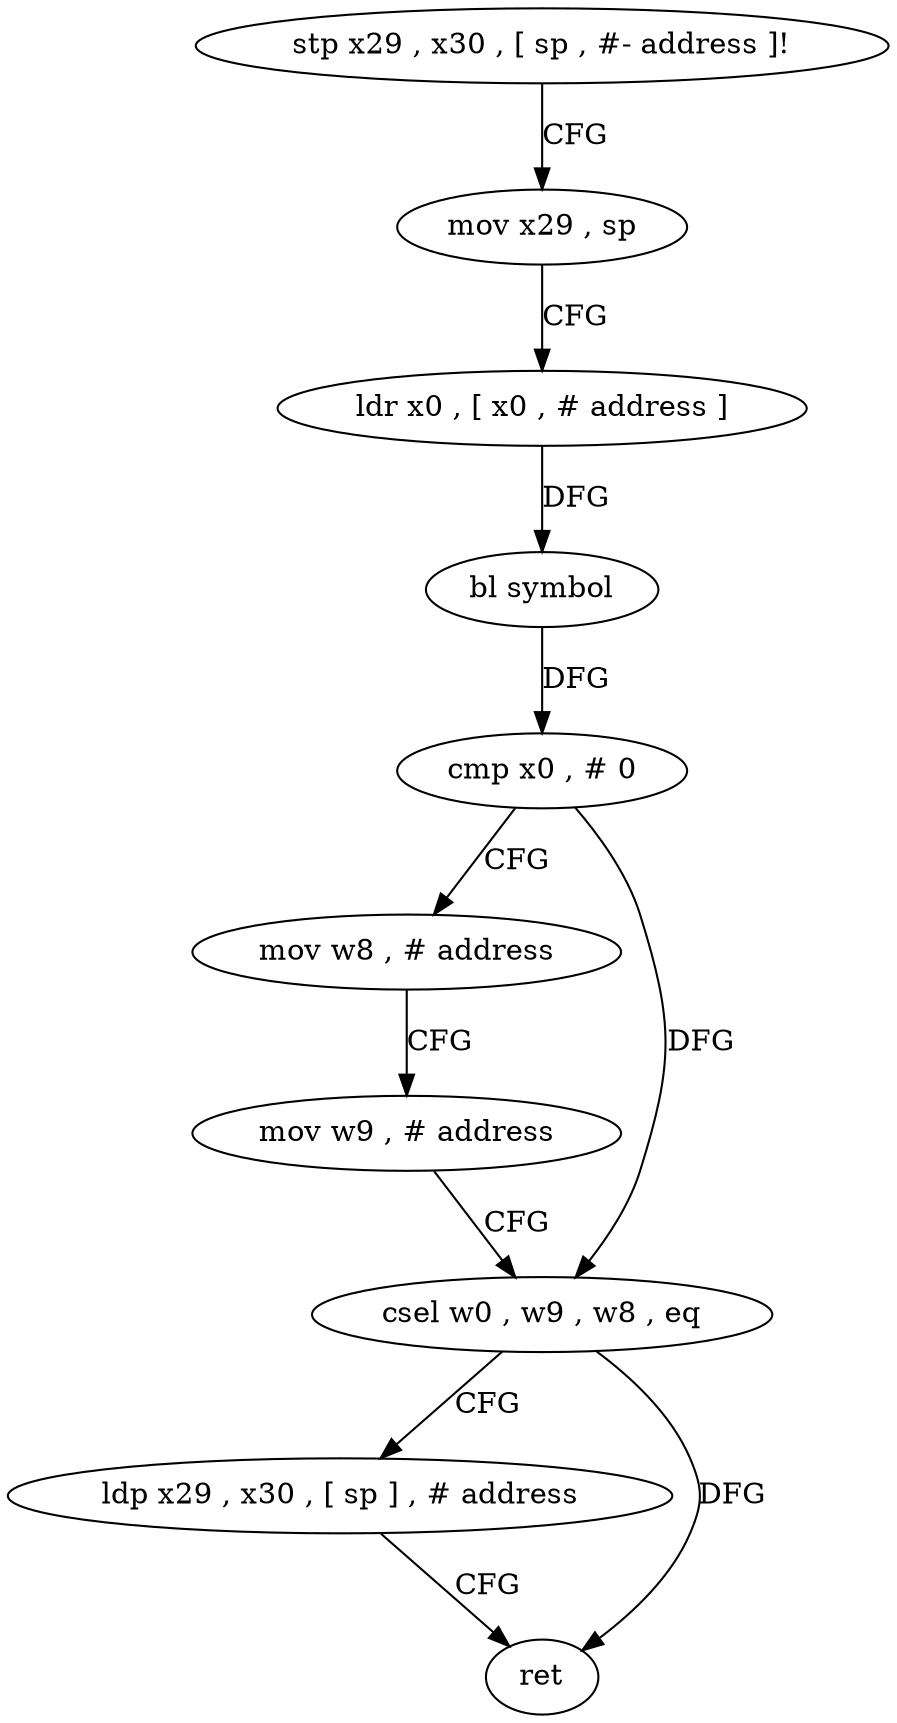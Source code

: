 digraph "func" {
"4210472" [label = "stp x29 , x30 , [ sp , #- address ]!" ]
"4210476" [label = "mov x29 , sp" ]
"4210480" [label = "ldr x0 , [ x0 , # address ]" ]
"4210484" [label = "bl symbol" ]
"4210488" [label = "cmp x0 , # 0" ]
"4210492" [label = "mov w8 , # address" ]
"4210496" [label = "mov w9 , # address" ]
"4210500" [label = "csel w0 , w9 , w8 , eq" ]
"4210504" [label = "ldp x29 , x30 , [ sp ] , # address" ]
"4210508" [label = "ret" ]
"4210472" -> "4210476" [ label = "CFG" ]
"4210476" -> "4210480" [ label = "CFG" ]
"4210480" -> "4210484" [ label = "DFG" ]
"4210484" -> "4210488" [ label = "DFG" ]
"4210488" -> "4210492" [ label = "CFG" ]
"4210488" -> "4210500" [ label = "DFG" ]
"4210492" -> "4210496" [ label = "CFG" ]
"4210496" -> "4210500" [ label = "CFG" ]
"4210500" -> "4210504" [ label = "CFG" ]
"4210500" -> "4210508" [ label = "DFG" ]
"4210504" -> "4210508" [ label = "CFG" ]
}
